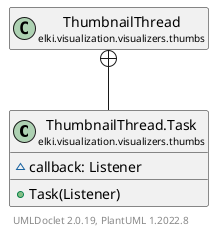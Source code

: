@startuml
    remove .*\.(Instance|Par|Parameterizer|Factory)$
    set namespaceSeparator none
    hide empty fields
    hide empty methods

    class "<size:14>ThumbnailThread.Task\n<size:10>elki.visualization.visualizers.thumbs" as elki.visualization.visualizers.thumbs.ThumbnailThread.Task [[ThumbnailThread.Task.html]] {
        ~callback: Listener
        +Task(Listener)
    }

    class "<size:14>ThumbnailThread\n<size:10>elki.visualization.visualizers.thumbs" as elki.visualization.visualizers.thumbs.ThumbnailThread [[ThumbnailThread.html]]

    elki.visualization.visualizers.thumbs.ThumbnailThread +-- elki.visualization.visualizers.thumbs.ThumbnailThread.Task

    center footer UMLDoclet 2.0.19, PlantUML 1.2022.8
@enduml
